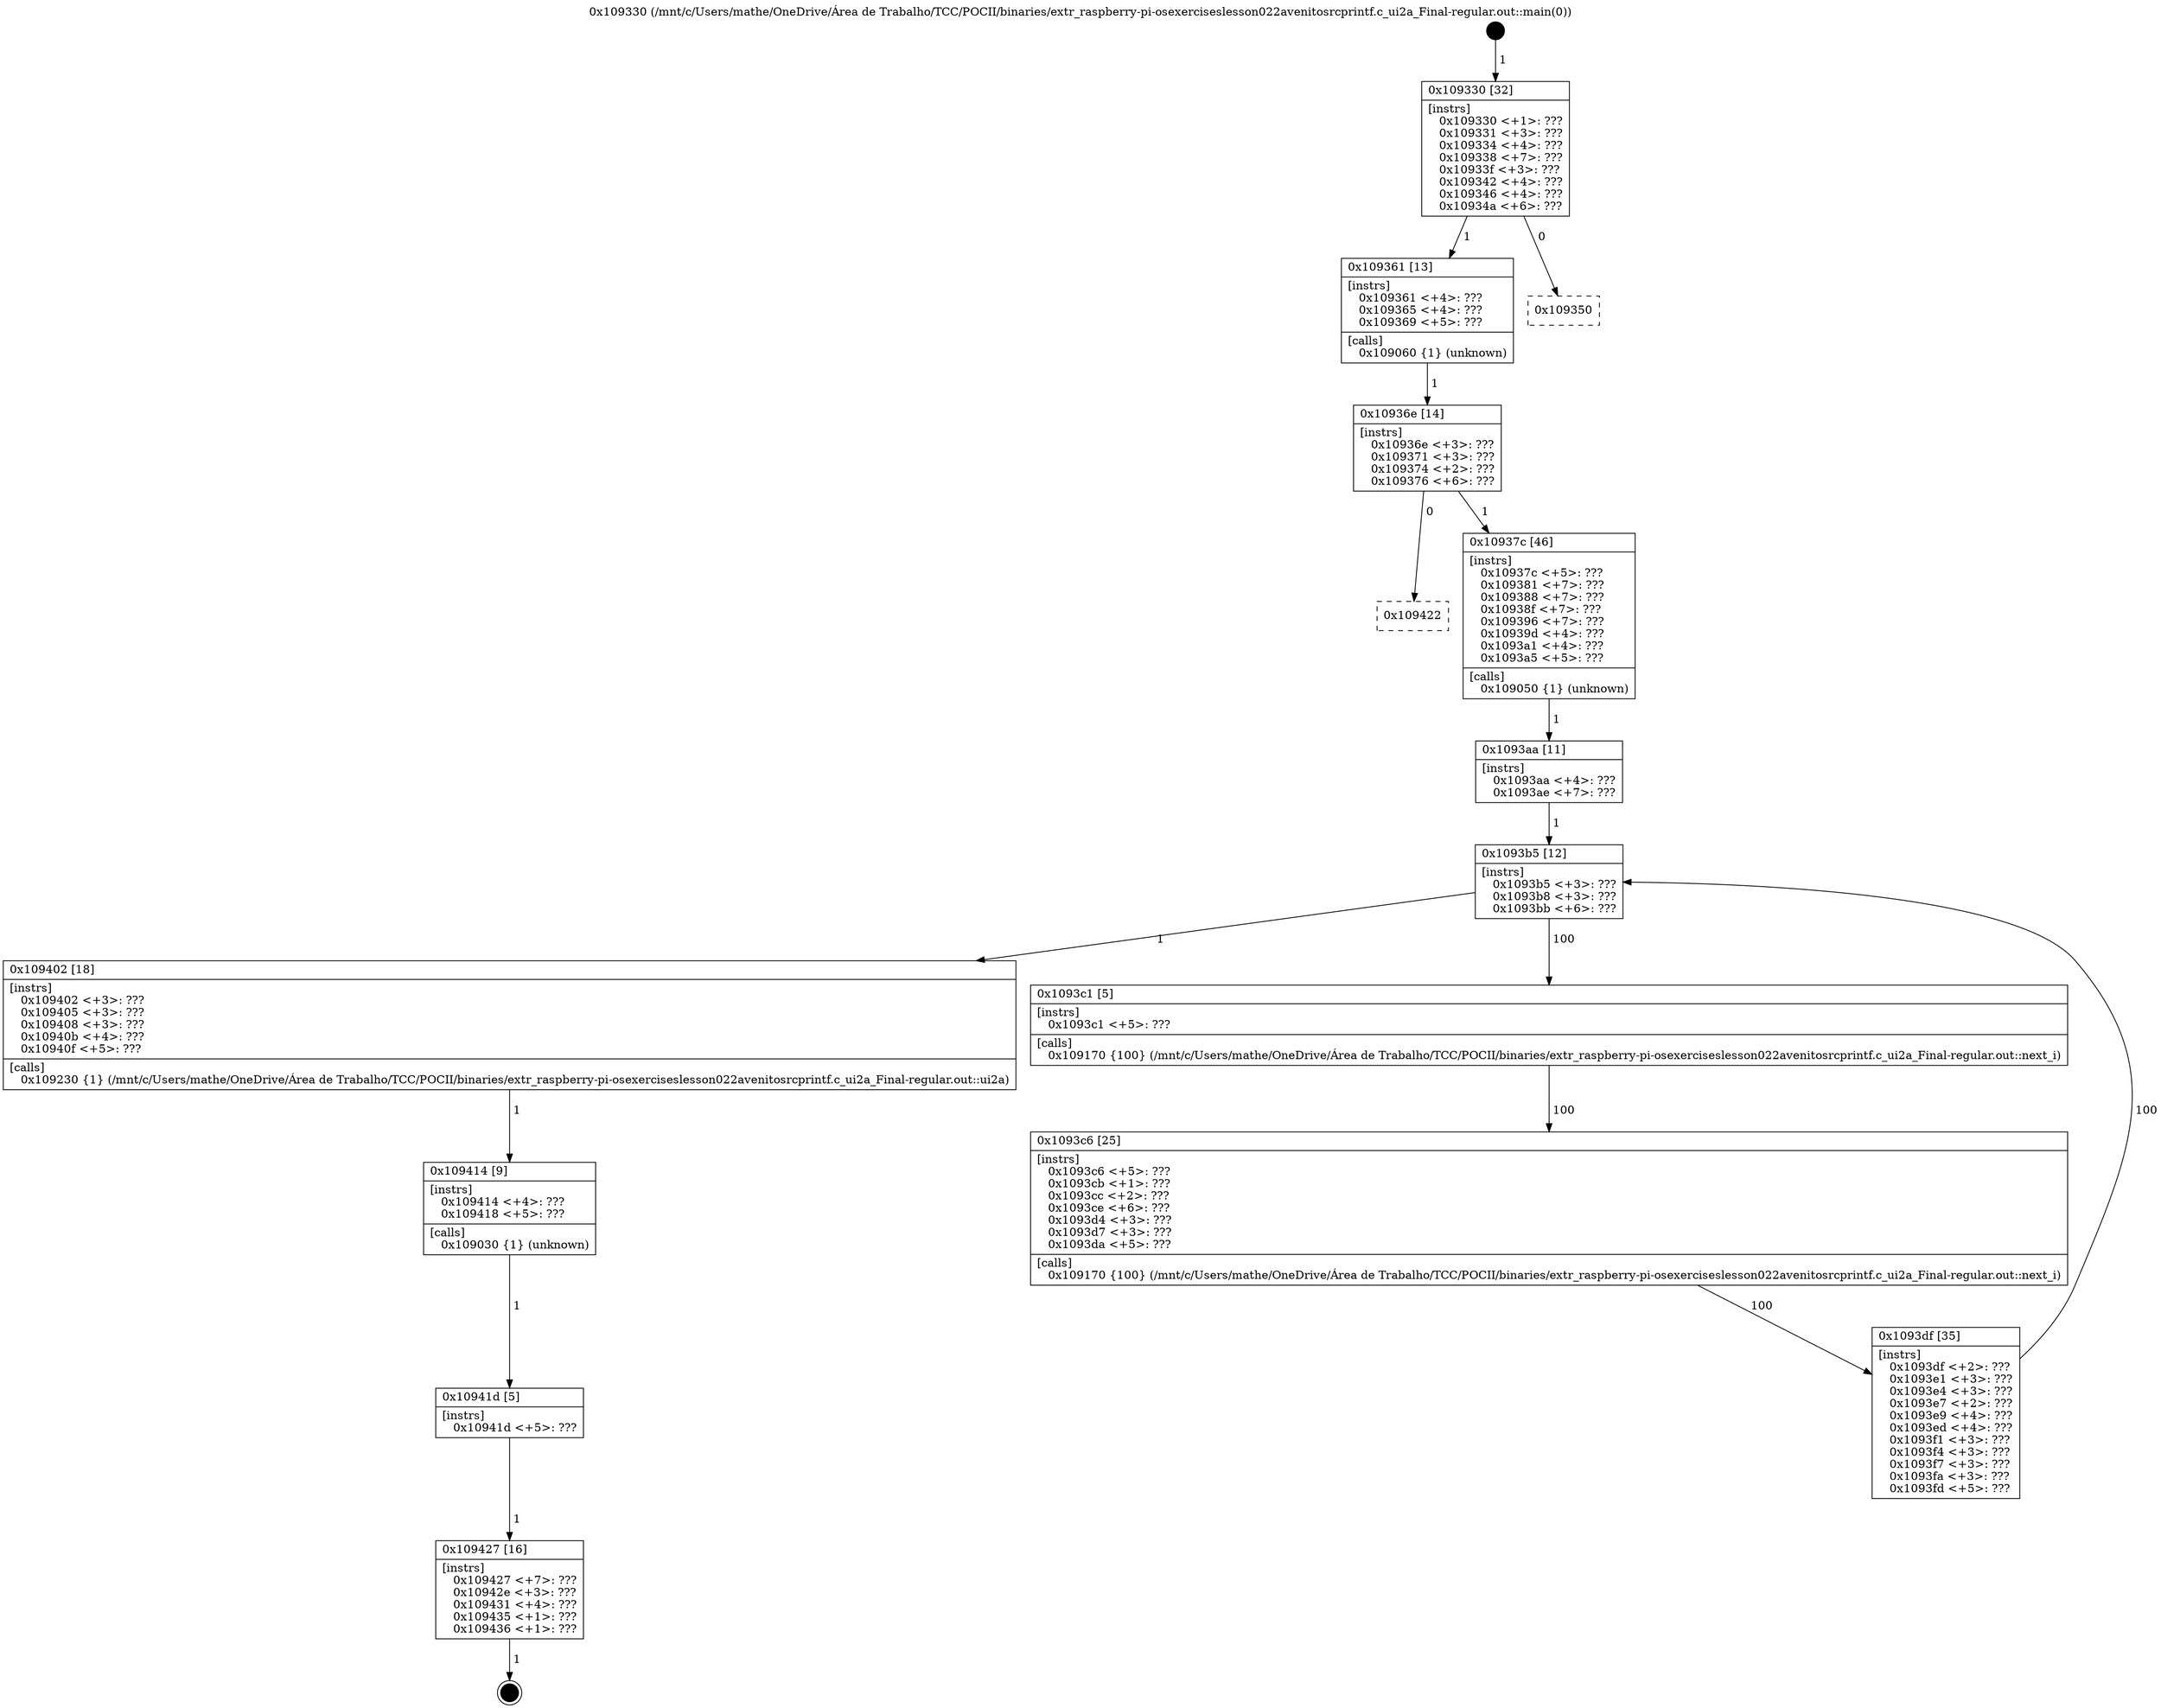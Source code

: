 digraph "0x109330" {
  label = "0x109330 (/mnt/c/Users/mathe/OneDrive/Área de Trabalho/TCC/POCII/binaries/extr_raspberry-pi-osexerciseslesson022avenitosrcprintf.c_ui2a_Final-regular.out::main(0))"
  labelloc = "t"
  node[shape=record]

  Entry [label="",width=0.3,height=0.3,shape=circle,fillcolor=black,style=filled]
  "0x109330" [label="{
     0x109330 [32]\l
     | [instrs]\l
     &nbsp;&nbsp;0x109330 \<+1\>: ???\l
     &nbsp;&nbsp;0x109331 \<+3\>: ???\l
     &nbsp;&nbsp;0x109334 \<+4\>: ???\l
     &nbsp;&nbsp;0x109338 \<+7\>: ???\l
     &nbsp;&nbsp;0x10933f \<+3\>: ???\l
     &nbsp;&nbsp;0x109342 \<+4\>: ???\l
     &nbsp;&nbsp;0x109346 \<+4\>: ???\l
     &nbsp;&nbsp;0x10934a \<+6\>: ???\l
  }"]
  "0x109361" [label="{
     0x109361 [13]\l
     | [instrs]\l
     &nbsp;&nbsp;0x109361 \<+4\>: ???\l
     &nbsp;&nbsp;0x109365 \<+4\>: ???\l
     &nbsp;&nbsp;0x109369 \<+5\>: ???\l
     | [calls]\l
     &nbsp;&nbsp;0x109060 \{1\} (unknown)\l
  }"]
  "0x109350" [label="{
     0x109350\l
  }", style=dashed]
  "0x10936e" [label="{
     0x10936e [14]\l
     | [instrs]\l
     &nbsp;&nbsp;0x10936e \<+3\>: ???\l
     &nbsp;&nbsp;0x109371 \<+3\>: ???\l
     &nbsp;&nbsp;0x109374 \<+2\>: ???\l
     &nbsp;&nbsp;0x109376 \<+6\>: ???\l
  }"]
  "0x109422" [label="{
     0x109422\l
  }", style=dashed]
  "0x10937c" [label="{
     0x10937c [46]\l
     | [instrs]\l
     &nbsp;&nbsp;0x10937c \<+5\>: ???\l
     &nbsp;&nbsp;0x109381 \<+7\>: ???\l
     &nbsp;&nbsp;0x109388 \<+7\>: ???\l
     &nbsp;&nbsp;0x10938f \<+7\>: ???\l
     &nbsp;&nbsp;0x109396 \<+7\>: ???\l
     &nbsp;&nbsp;0x10939d \<+4\>: ???\l
     &nbsp;&nbsp;0x1093a1 \<+4\>: ???\l
     &nbsp;&nbsp;0x1093a5 \<+5\>: ???\l
     | [calls]\l
     &nbsp;&nbsp;0x109050 \{1\} (unknown)\l
  }"]
  Exit [label="",width=0.3,height=0.3,shape=circle,fillcolor=black,style=filled,peripheries=2]
  "0x1093b5" [label="{
     0x1093b5 [12]\l
     | [instrs]\l
     &nbsp;&nbsp;0x1093b5 \<+3\>: ???\l
     &nbsp;&nbsp;0x1093b8 \<+3\>: ???\l
     &nbsp;&nbsp;0x1093bb \<+6\>: ???\l
  }"]
  "0x109402" [label="{
     0x109402 [18]\l
     | [instrs]\l
     &nbsp;&nbsp;0x109402 \<+3\>: ???\l
     &nbsp;&nbsp;0x109405 \<+3\>: ???\l
     &nbsp;&nbsp;0x109408 \<+3\>: ???\l
     &nbsp;&nbsp;0x10940b \<+4\>: ???\l
     &nbsp;&nbsp;0x10940f \<+5\>: ???\l
     | [calls]\l
     &nbsp;&nbsp;0x109230 \{1\} (/mnt/c/Users/mathe/OneDrive/Área de Trabalho/TCC/POCII/binaries/extr_raspberry-pi-osexerciseslesson022avenitosrcprintf.c_ui2a_Final-regular.out::ui2a)\l
  }"]
  "0x1093c1" [label="{
     0x1093c1 [5]\l
     | [instrs]\l
     &nbsp;&nbsp;0x1093c1 \<+5\>: ???\l
     | [calls]\l
     &nbsp;&nbsp;0x109170 \{100\} (/mnt/c/Users/mathe/OneDrive/Área de Trabalho/TCC/POCII/binaries/extr_raspberry-pi-osexerciseslesson022avenitosrcprintf.c_ui2a_Final-regular.out::next_i)\l
  }"]
  "0x1093c6" [label="{
     0x1093c6 [25]\l
     | [instrs]\l
     &nbsp;&nbsp;0x1093c6 \<+5\>: ???\l
     &nbsp;&nbsp;0x1093cb \<+1\>: ???\l
     &nbsp;&nbsp;0x1093cc \<+2\>: ???\l
     &nbsp;&nbsp;0x1093ce \<+6\>: ???\l
     &nbsp;&nbsp;0x1093d4 \<+3\>: ???\l
     &nbsp;&nbsp;0x1093d7 \<+3\>: ???\l
     &nbsp;&nbsp;0x1093da \<+5\>: ???\l
     | [calls]\l
     &nbsp;&nbsp;0x109170 \{100\} (/mnt/c/Users/mathe/OneDrive/Área de Trabalho/TCC/POCII/binaries/extr_raspberry-pi-osexerciseslesson022avenitosrcprintf.c_ui2a_Final-regular.out::next_i)\l
  }"]
  "0x1093df" [label="{
     0x1093df [35]\l
     | [instrs]\l
     &nbsp;&nbsp;0x1093df \<+2\>: ???\l
     &nbsp;&nbsp;0x1093e1 \<+3\>: ???\l
     &nbsp;&nbsp;0x1093e4 \<+3\>: ???\l
     &nbsp;&nbsp;0x1093e7 \<+2\>: ???\l
     &nbsp;&nbsp;0x1093e9 \<+4\>: ???\l
     &nbsp;&nbsp;0x1093ed \<+4\>: ???\l
     &nbsp;&nbsp;0x1093f1 \<+3\>: ???\l
     &nbsp;&nbsp;0x1093f4 \<+3\>: ???\l
     &nbsp;&nbsp;0x1093f7 \<+3\>: ???\l
     &nbsp;&nbsp;0x1093fa \<+3\>: ???\l
     &nbsp;&nbsp;0x1093fd \<+5\>: ???\l
  }"]
  "0x1093aa" [label="{
     0x1093aa [11]\l
     | [instrs]\l
     &nbsp;&nbsp;0x1093aa \<+4\>: ???\l
     &nbsp;&nbsp;0x1093ae \<+7\>: ???\l
  }"]
  "0x109414" [label="{
     0x109414 [9]\l
     | [instrs]\l
     &nbsp;&nbsp;0x109414 \<+4\>: ???\l
     &nbsp;&nbsp;0x109418 \<+5\>: ???\l
     | [calls]\l
     &nbsp;&nbsp;0x109030 \{1\} (unknown)\l
  }"]
  "0x10941d" [label="{
     0x10941d [5]\l
     | [instrs]\l
     &nbsp;&nbsp;0x10941d \<+5\>: ???\l
  }"]
  "0x109427" [label="{
     0x109427 [16]\l
     | [instrs]\l
     &nbsp;&nbsp;0x109427 \<+7\>: ???\l
     &nbsp;&nbsp;0x10942e \<+3\>: ???\l
     &nbsp;&nbsp;0x109431 \<+4\>: ???\l
     &nbsp;&nbsp;0x109435 \<+1\>: ???\l
     &nbsp;&nbsp;0x109436 \<+1\>: ???\l
  }"]
  Entry -> "0x109330" [label=" 1"]
  "0x109330" -> "0x109361" [label=" 1"]
  "0x109330" -> "0x109350" [label=" 0"]
  "0x109361" -> "0x10936e" [label=" 1"]
  "0x10936e" -> "0x109422" [label=" 0"]
  "0x10936e" -> "0x10937c" [label=" 1"]
  "0x109427" -> Exit [label=" 1"]
  "0x10937c" -> "0x1093aa" [label=" 1"]
  "0x1093b5" -> "0x109402" [label=" 1"]
  "0x1093b5" -> "0x1093c1" [label=" 100"]
  "0x1093c1" -> "0x1093c6" [label=" 100"]
  "0x1093c6" -> "0x1093df" [label=" 100"]
  "0x1093aa" -> "0x1093b5" [label=" 1"]
  "0x1093df" -> "0x1093b5" [label=" 100"]
  "0x109402" -> "0x109414" [label=" 1"]
  "0x109414" -> "0x10941d" [label=" 1"]
  "0x10941d" -> "0x109427" [label=" 1"]
}

